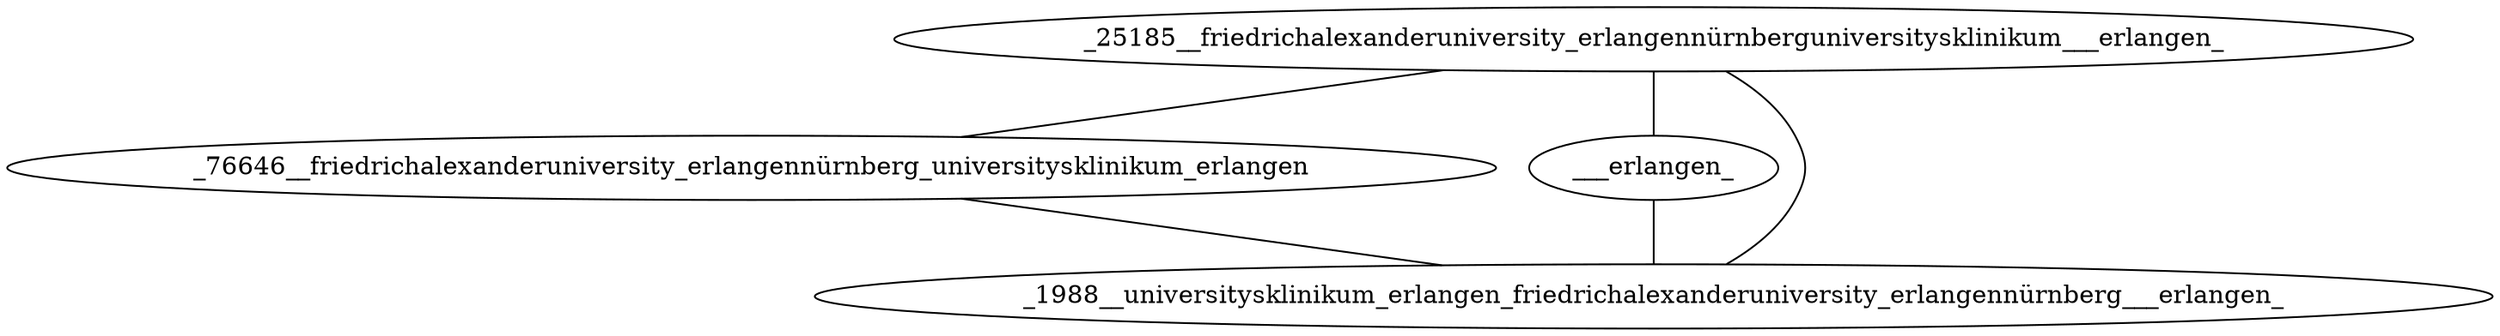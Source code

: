graph {
_25185__friedrichalexanderuniversity_erlangennürnberguniversitysklinikum___erlangen_ -- _76646__friedrichalexanderuniversity_erlangennürnberg_universitysklinikum_erlangen,___erlangen_
_76646__friedrichalexanderuniversity_erlangennürnberg_universitysklinikum_erlangen,___erlangen_ -- _1988__universitysklinikum_erlangen_friedrichalexanderuniversity_erlangennürnberg___erlangen_
_25185__friedrichalexanderuniversity_erlangennürnberguniversitysklinikum___erlangen_ -- _1988__universitysklinikum_erlangen_friedrichalexanderuniversity_erlangennürnberg___erlangen_
}